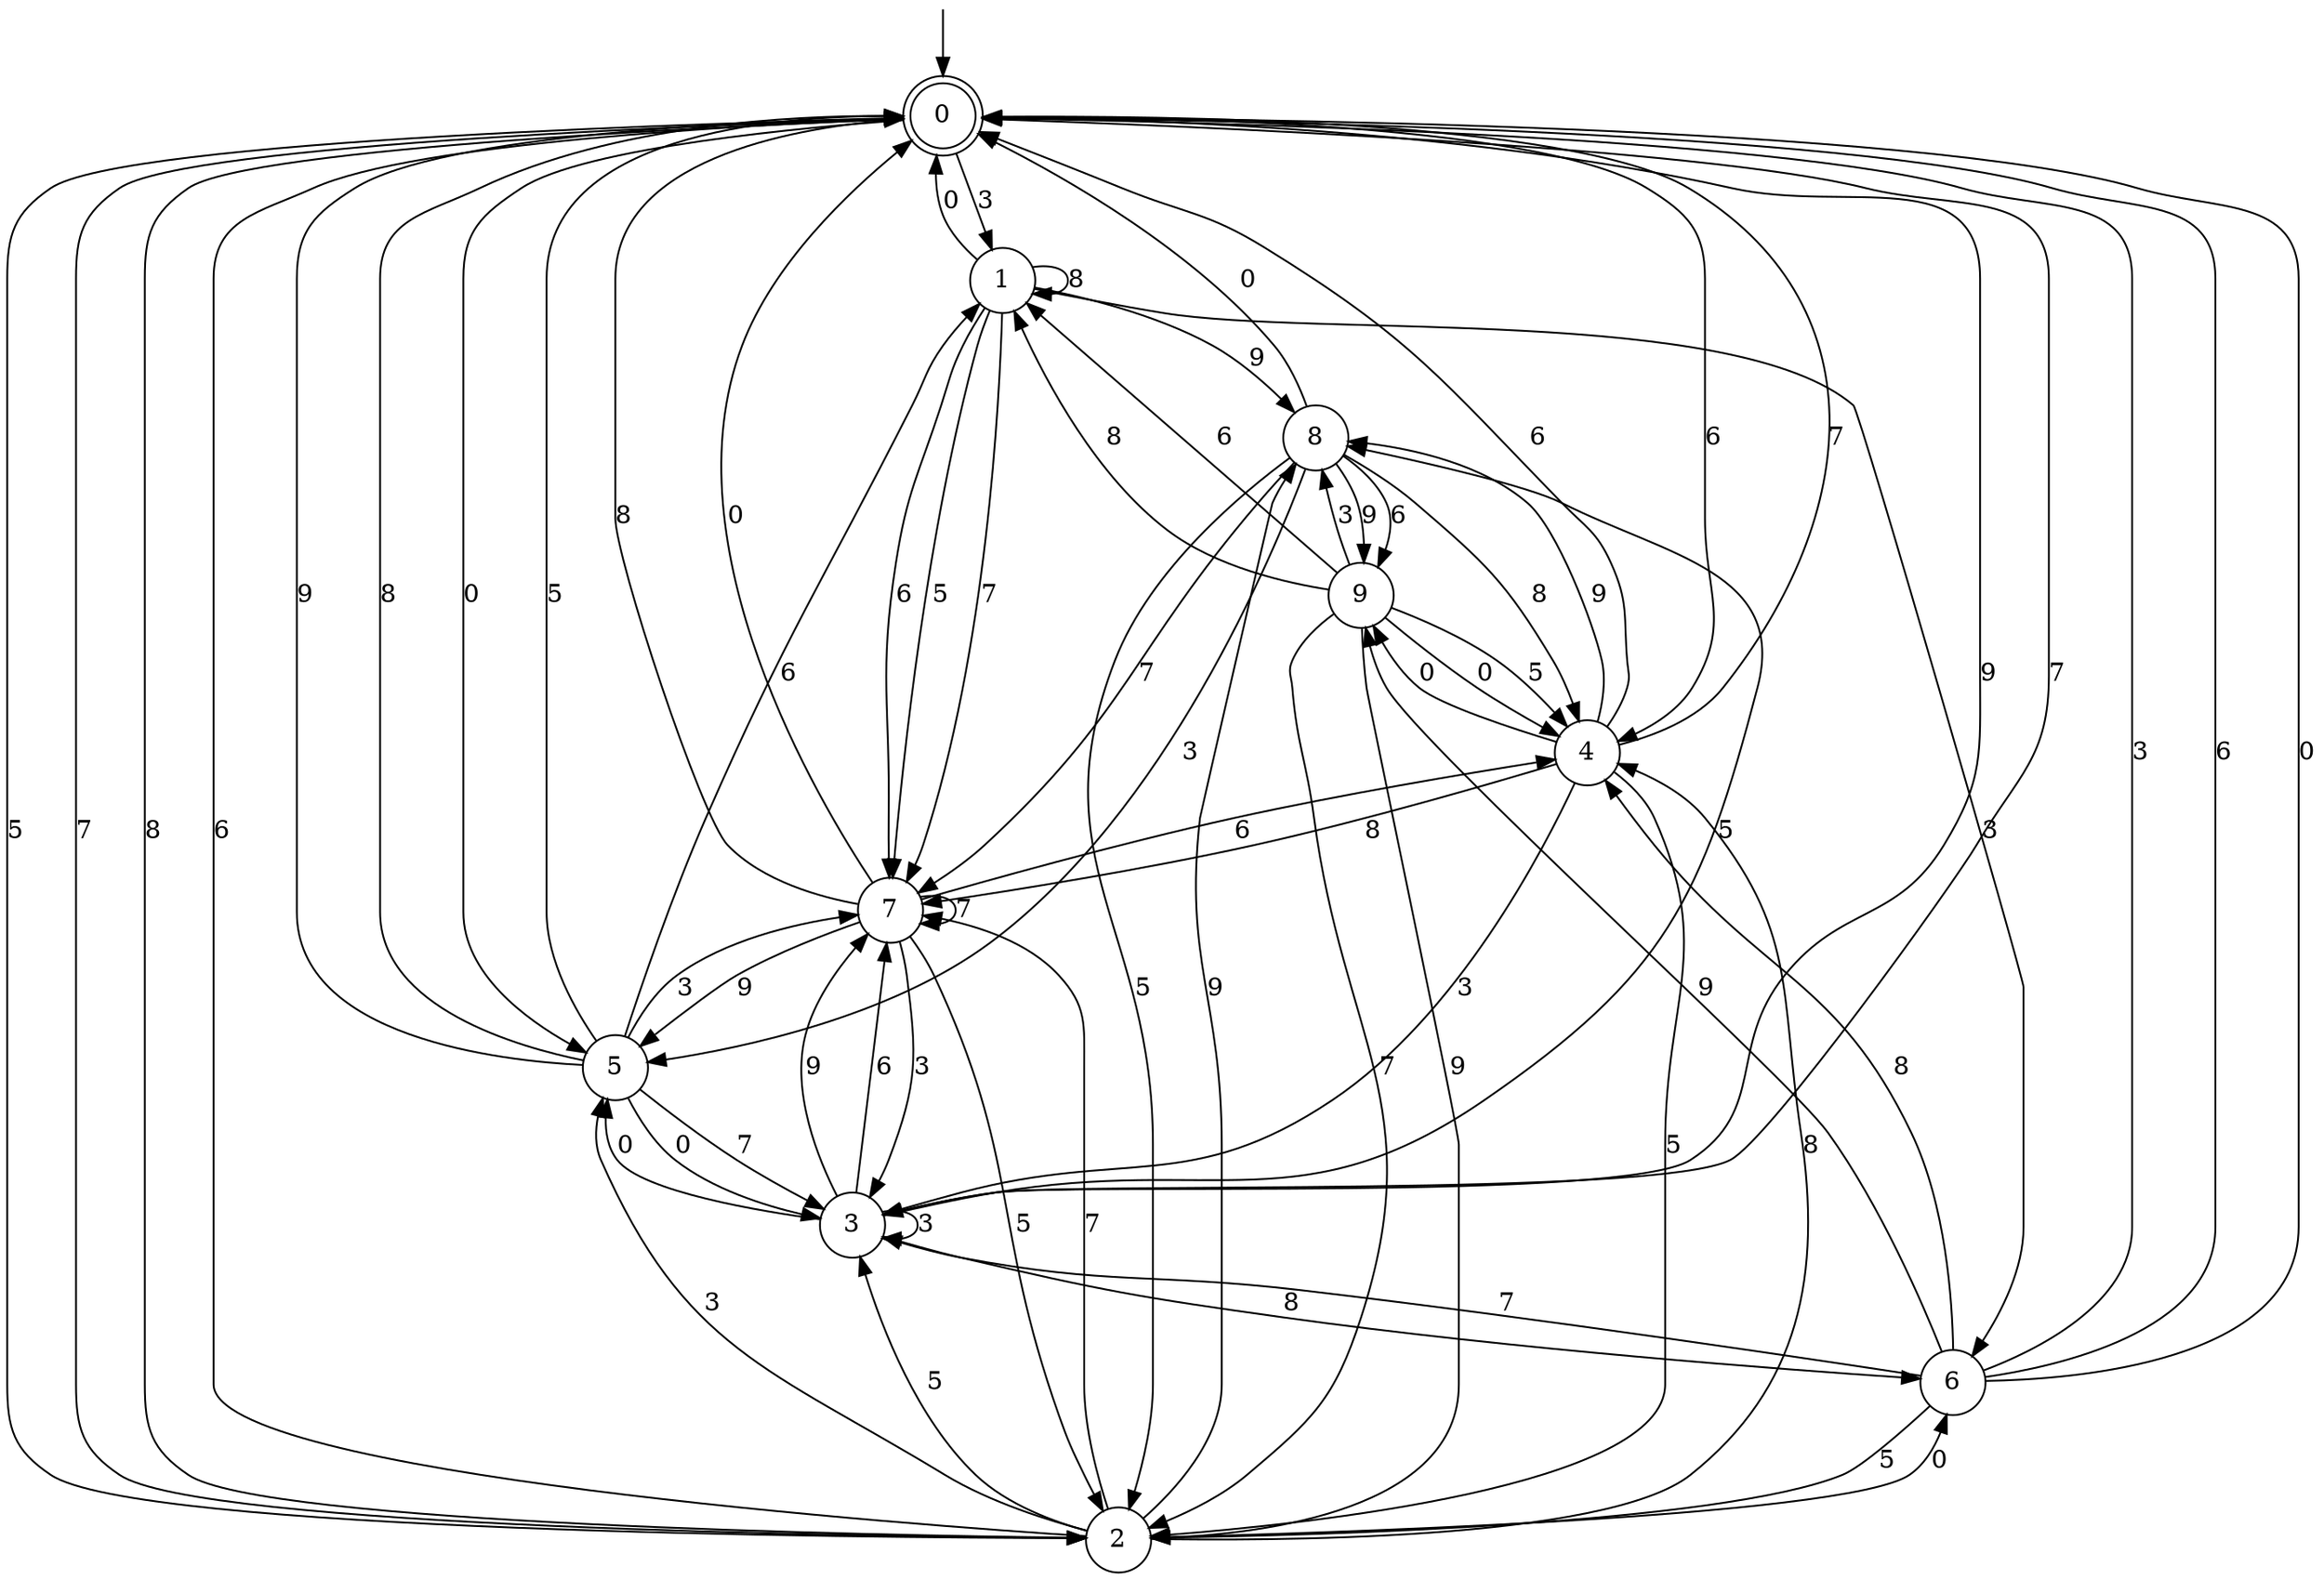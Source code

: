 digraph g {

	s0 [shape="doublecircle" label="0"];
	s1 [shape="circle" label="1"];
	s2 [shape="circle" label="2"];
	s3 [shape="circle" label="3"];
	s4 [shape="circle" label="4"];
	s5 [shape="circle" label="5"];
	s6 [shape="circle" label="6"];
	s7 [shape="circle" label="7"];
	s8 [shape="circle" label="8"];
	s9 [shape="circle" label="9"];
	s0 -> s1 [label="3"];
	s0 -> s2 [label="5"];
	s0 -> s2 [label="7"];
	s0 -> s3 [label="9"];
	s0 -> s2 [label="8"];
	s0 -> s4 [label="6"];
	s0 -> s5 [label="0"];
	s1 -> s6 [label="3"];
	s1 -> s7 [label="5"];
	s1 -> s7 [label="7"];
	s1 -> s8 [label="9"];
	s1 -> s1 [label="8"];
	s1 -> s7 [label="6"];
	s1 -> s0 [label="0"];
	s2 -> s5 [label="3"];
	s2 -> s3 [label="5"];
	s2 -> s7 [label="7"];
	s2 -> s8 [label="9"];
	s2 -> s4 [label="8"];
	s2 -> s0 [label="6"];
	s2 -> s6 [label="0"];
	s3 -> s3 [label="3"];
	s3 -> s8 [label="5"];
	s3 -> s0 [label="7"];
	s3 -> s7 [label="9"];
	s3 -> s6 [label="8"];
	s3 -> s7 [label="6"];
	s3 -> s5 [label="0"];
	s4 -> s3 [label="3"];
	s4 -> s2 [label="5"];
	s4 -> s0 [label="7"];
	s4 -> s8 [label="9"];
	s4 -> s7 [label="8"];
	s4 -> s0 [label="6"];
	s4 -> s9 [label="0"];
	s5 -> s7 [label="3"];
	s5 -> s0 [label="5"];
	s5 -> s3 [label="7"];
	s5 -> s0 [label="9"];
	s5 -> s0 [label="8"];
	s5 -> s1 [label="6"];
	s5 -> s3 [label="0"];
	s6 -> s0 [label="3"];
	s6 -> s2 [label="5"];
	s6 -> s3 [label="7"];
	s6 -> s9 [label="9"];
	s6 -> s4 [label="8"];
	s6 -> s0 [label="6"];
	s6 -> s0 [label="0"];
	s7 -> s3 [label="3"];
	s7 -> s2 [label="5"];
	s7 -> s7 [label="7"];
	s7 -> s5 [label="9"];
	s7 -> s0 [label="8"];
	s7 -> s4 [label="6"];
	s7 -> s0 [label="0"];
	s8 -> s5 [label="3"];
	s8 -> s2 [label="5"];
	s8 -> s7 [label="7"];
	s8 -> s9 [label="9"];
	s8 -> s4 [label="8"];
	s8 -> s9 [label="6"];
	s8 -> s0 [label="0"];
	s9 -> s8 [label="3"];
	s9 -> s4 [label="5"];
	s9 -> s2 [label="7"];
	s9 -> s2 [label="9"];
	s9 -> s1 [label="8"];
	s9 -> s1 [label="6"];
	s9 -> s4 [label="0"];

__start0 [label="" shape="none" width="0" height="0"];
__start0 -> s0;

}
